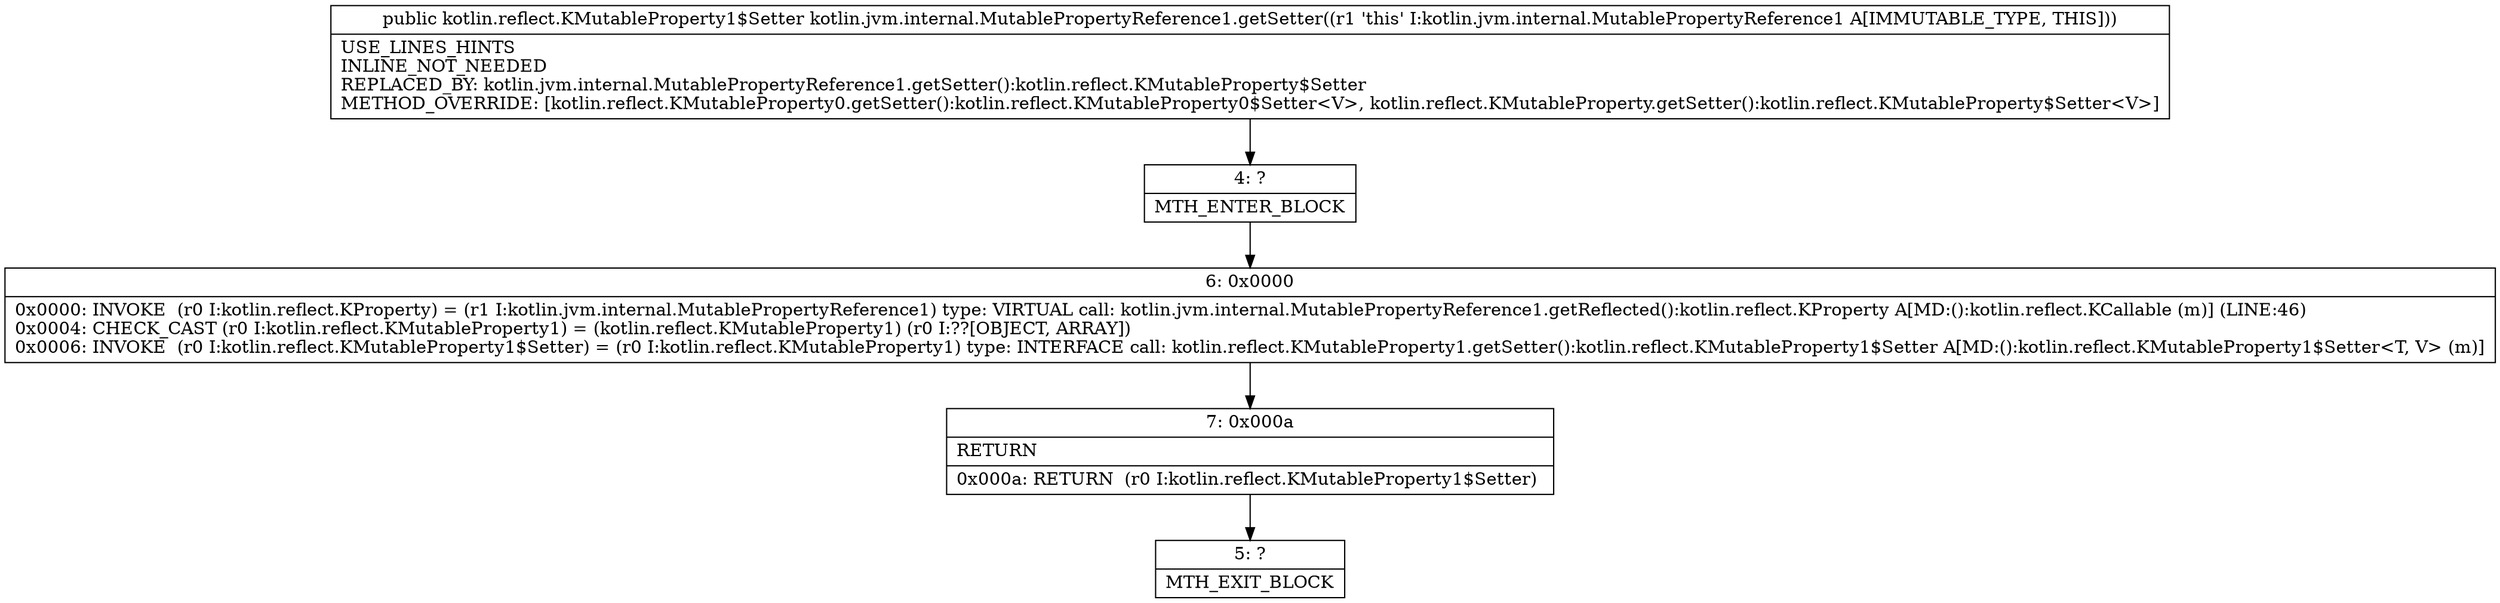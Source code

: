 digraph "CFG forkotlin.jvm.internal.MutablePropertyReference1.getSetter()Lkotlin\/reflect\/KMutableProperty1$Setter;" {
Node_4 [shape=record,label="{4\:\ ?|MTH_ENTER_BLOCK\l}"];
Node_6 [shape=record,label="{6\:\ 0x0000|0x0000: INVOKE  (r0 I:kotlin.reflect.KProperty) = (r1 I:kotlin.jvm.internal.MutablePropertyReference1) type: VIRTUAL call: kotlin.jvm.internal.MutablePropertyReference1.getReflected():kotlin.reflect.KProperty A[MD:():kotlin.reflect.KCallable (m)] (LINE:46)\l0x0004: CHECK_CAST (r0 I:kotlin.reflect.KMutableProperty1) = (kotlin.reflect.KMutableProperty1) (r0 I:??[OBJECT, ARRAY]) \l0x0006: INVOKE  (r0 I:kotlin.reflect.KMutableProperty1$Setter) = (r0 I:kotlin.reflect.KMutableProperty1) type: INTERFACE call: kotlin.reflect.KMutableProperty1.getSetter():kotlin.reflect.KMutableProperty1$Setter A[MD:():kotlin.reflect.KMutableProperty1$Setter\<T, V\> (m)]\l}"];
Node_7 [shape=record,label="{7\:\ 0x000a|RETURN\l|0x000a: RETURN  (r0 I:kotlin.reflect.KMutableProperty1$Setter) \l}"];
Node_5 [shape=record,label="{5\:\ ?|MTH_EXIT_BLOCK\l}"];
MethodNode[shape=record,label="{public kotlin.reflect.KMutableProperty1$Setter kotlin.jvm.internal.MutablePropertyReference1.getSetter((r1 'this' I:kotlin.jvm.internal.MutablePropertyReference1 A[IMMUTABLE_TYPE, THIS]))  | USE_LINES_HINTS\lINLINE_NOT_NEEDED\lREPLACED_BY: kotlin.jvm.internal.MutablePropertyReference1.getSetter():kotlin.reflect.KMutableProperty$Setter\lMETHOD_OVERRIDE: [kotlin.reflect.KMutableProperty0.getSetter():kotlin.reflect.KMutableProperty0$Setter\<V\>, kotlin.reflect.KMutableProperty.getSetter():kotlin.reflect.KMutableProperty$Setter\<V\>]\l}"];
MethodNode -> Node_4;Node_4 -> Node_6;
Node_6 -> Node_7;
Node_7 -> Node_5;
}


